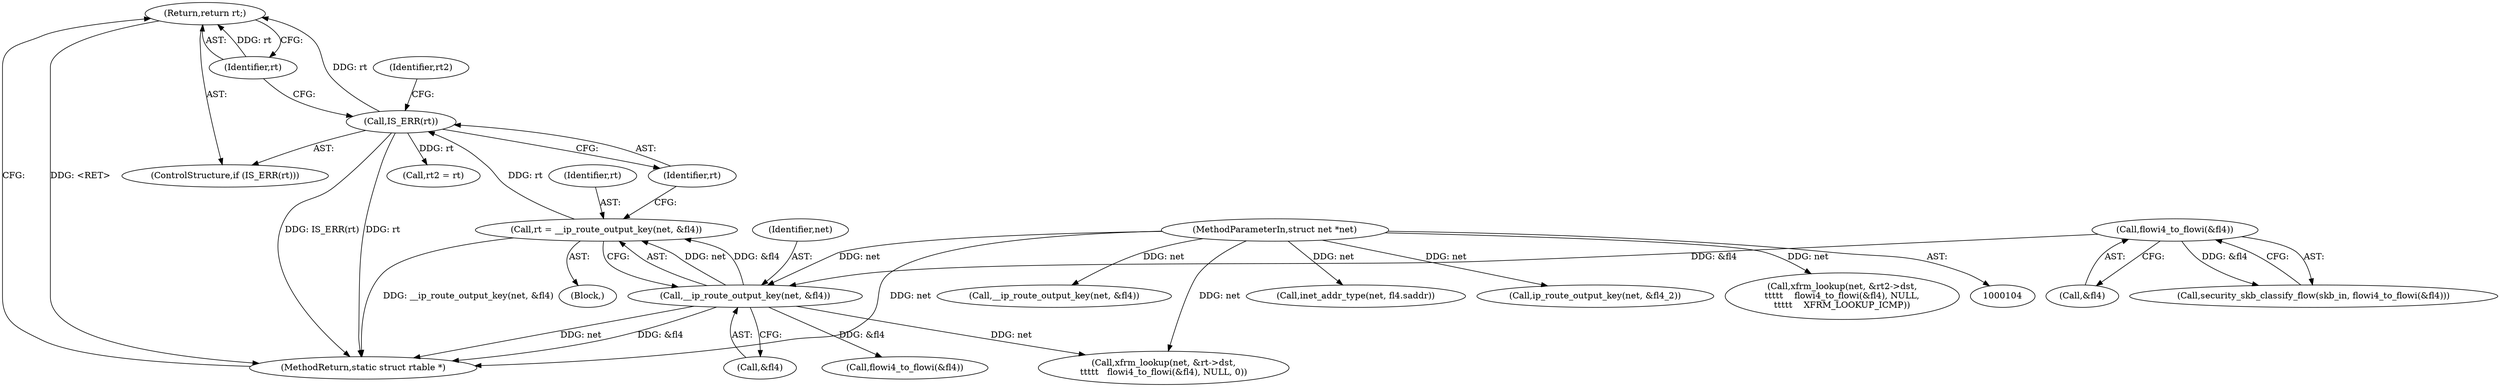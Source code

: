digraph "0_linux_f6d8bd051c391c1c0458a30b2a7abcd939329259_12@pointer" {
"1000133" [label="(Return,return rt;)"];
"1000134" [label="(Identifier,rt)"];
"1000131" [label="(Call,IS_ERR(rt))"];
"1000124" [label="(Call,rt = __ip_route_output_key(net, &fl4))"];
"1000126" [label="(Call,__ip_route_output_key(net, &fl4))"];
"1000105" [label="(MethodParameterIn,struct net *net)"];
"1000121" [label="(Call,flowi4_to_flowi(&fl4))"];
"1000113" [label="(Block,)"];
"1000212" [label="(Call,__ip_route_output_key(net, &fl4))"];
"1000126" [label="(Call,__ip_route_output_key(net, &fl4))"];
"1000122" [label="(Call,&fl4)"];
"1000130" [label="(ControlStructure,if (IS_ERR(rt)))"];
"1000134" [label="(Identifier,rt)"];
"1000135" [label="(Call,rt2 = rt)"];
"1000125" [label="(Identifier,rt)"];
"1000105" [label="(MethodParameterIn,struct net *net)"];
"1000121" [label="(Call,flowi4_to_flowi(&fl4))"];
"1000133" [label="(Return,return rt;)"];
"1000154" [label="(Call,xfrm_lookup(net, &rt->dst,\n\t\t\t\t\t   flowi4_to_flowi(&fl4), NULL, 0))"];
"1000136" [label="(Identifier,rt2)"];
"1000350" [label="(MethodReturn,static struct rtable *)"];
"1000119" [label="(Call,security_skb_classify_flow(skb_in, flowi4_to_flowi(&fl4)))"];
"1000127" [label="(Identifier,net)"];
"1000132" [label="(Identifier,rt)"];
"1000131" [label="(Call,IS_ERR(rt))"];
"1000128" [label="(Call,&fl4)"];
"1000160" [label="(Call,flowi4_to_flowi(&fl4))"];
"1000203" [label="(Call,inet_addr_type(net, fl4.saddr))"];
"1000124" [label="(Call,rt = __ip_route_output_key(net, &fl4))"];
"1000236" [label="(Call,ip_route_output_key(net, &fl4_2))"];
"1000292" [label="(Call,xfrm_lookup(net, &rt2->dst,\n\t\t\t\t\t    flowi4_to_flowi(&fl4), NULL,\n\t\t\t\t\t    XFRM_LOOKUP_ICMP))"];
"1000133" -> "1000130"  [label="AST: "];
"1000133" -> "1000134"  [label="CFG: "];
"1000134" -> "1000133"  [label="AST: "];
"1000350" -> "1000133"  [label="CFG: "];
"1000133" -> "1000350"  [label="DDG: <RET>"];
"1000134" -> "1000133"  [label="DDG: rt"];
"1000131" -> "1000133"  [label="DDG: rt"];
"1000134" -> "1000131"  [label="CFG: "];
"1000131" -> "1000130"  [label="AST: "];
"1000131" -> "1000132"  [label="CFG: "];
"1000132" -> "1000131"  [label="AST: "];
"1000136" -> "1000131"  [label="CFG: "];
"1000131" -> "1000350"  [label="DDG: rt"];
"1000131" -> "1000350"  [label="DDG: IS_ERR(rt)"];
"1000124" -> "1000131"  [label="DDG: rt"];
"1000131" -> "1000135"  [label="DDG: rt"];
"1000124" -> "1000113"  [label="AST: "];
"1000124" -> "1000126"  [label="CFG: "];
"1000125" -> "1000124"  [label="AST: "];
"1000126" -> "1000124"  [label="AST: "];
"1000132" -> "1000124"  [label="CFG: "];
"1000124" -> "1000350"  [label="DDG: __ip_route_output_key(net, &fl4)"];
"1000126" -> "1000124"  [label="DDG: net"];
"1000126" -> "1000124"  [label="DDG: &fl4"];
"1000126" -> "1000128"  [label="CFG: "];
"1000127" -> "1000126"  [label="AST: "];
"1000128" -> "1000126"  [label="AST: "];
"1000126" -> "1000350"  [label="DDG: net"];
"1000126" -> "1000350"  [label="DDG: &fl4"];
"1000105" -> "1000126"  [label="DDG: net"];
"1000121" -> "1000126"  [label="DDG: &fl4"];
"1000126" -> "1000154"  [label="DDG: net"];
"1000126" -> "1000160"  [label="DDG: &fl4"];
"1000105" -> "1000104"  [label="AST: "];
"1000105" -> "1000350"  [label="DDG: net"];
"1000105" -> "1000154"  [label="DDG: net"];
"1000105" -> "1000203"  [label="DDG: net"];
"1000105" -> "1000212"  [label="DDG: net"];
"1000105" -> "1000236"  [label="DDG: net"];
"1000105" -> "1000292"  [label="DDG: net"];
"1000121" -> "1000119"  [label="AST: "];
"1000121" -> "1000122"  [label="CFG: "];
"1000122" -> "1000121"  [label="AST: "];
"1000119" -> "1000121"  [label="CFG: "];
"1000121" -> "1000119"  [label="DDG: &fl4"];
}
